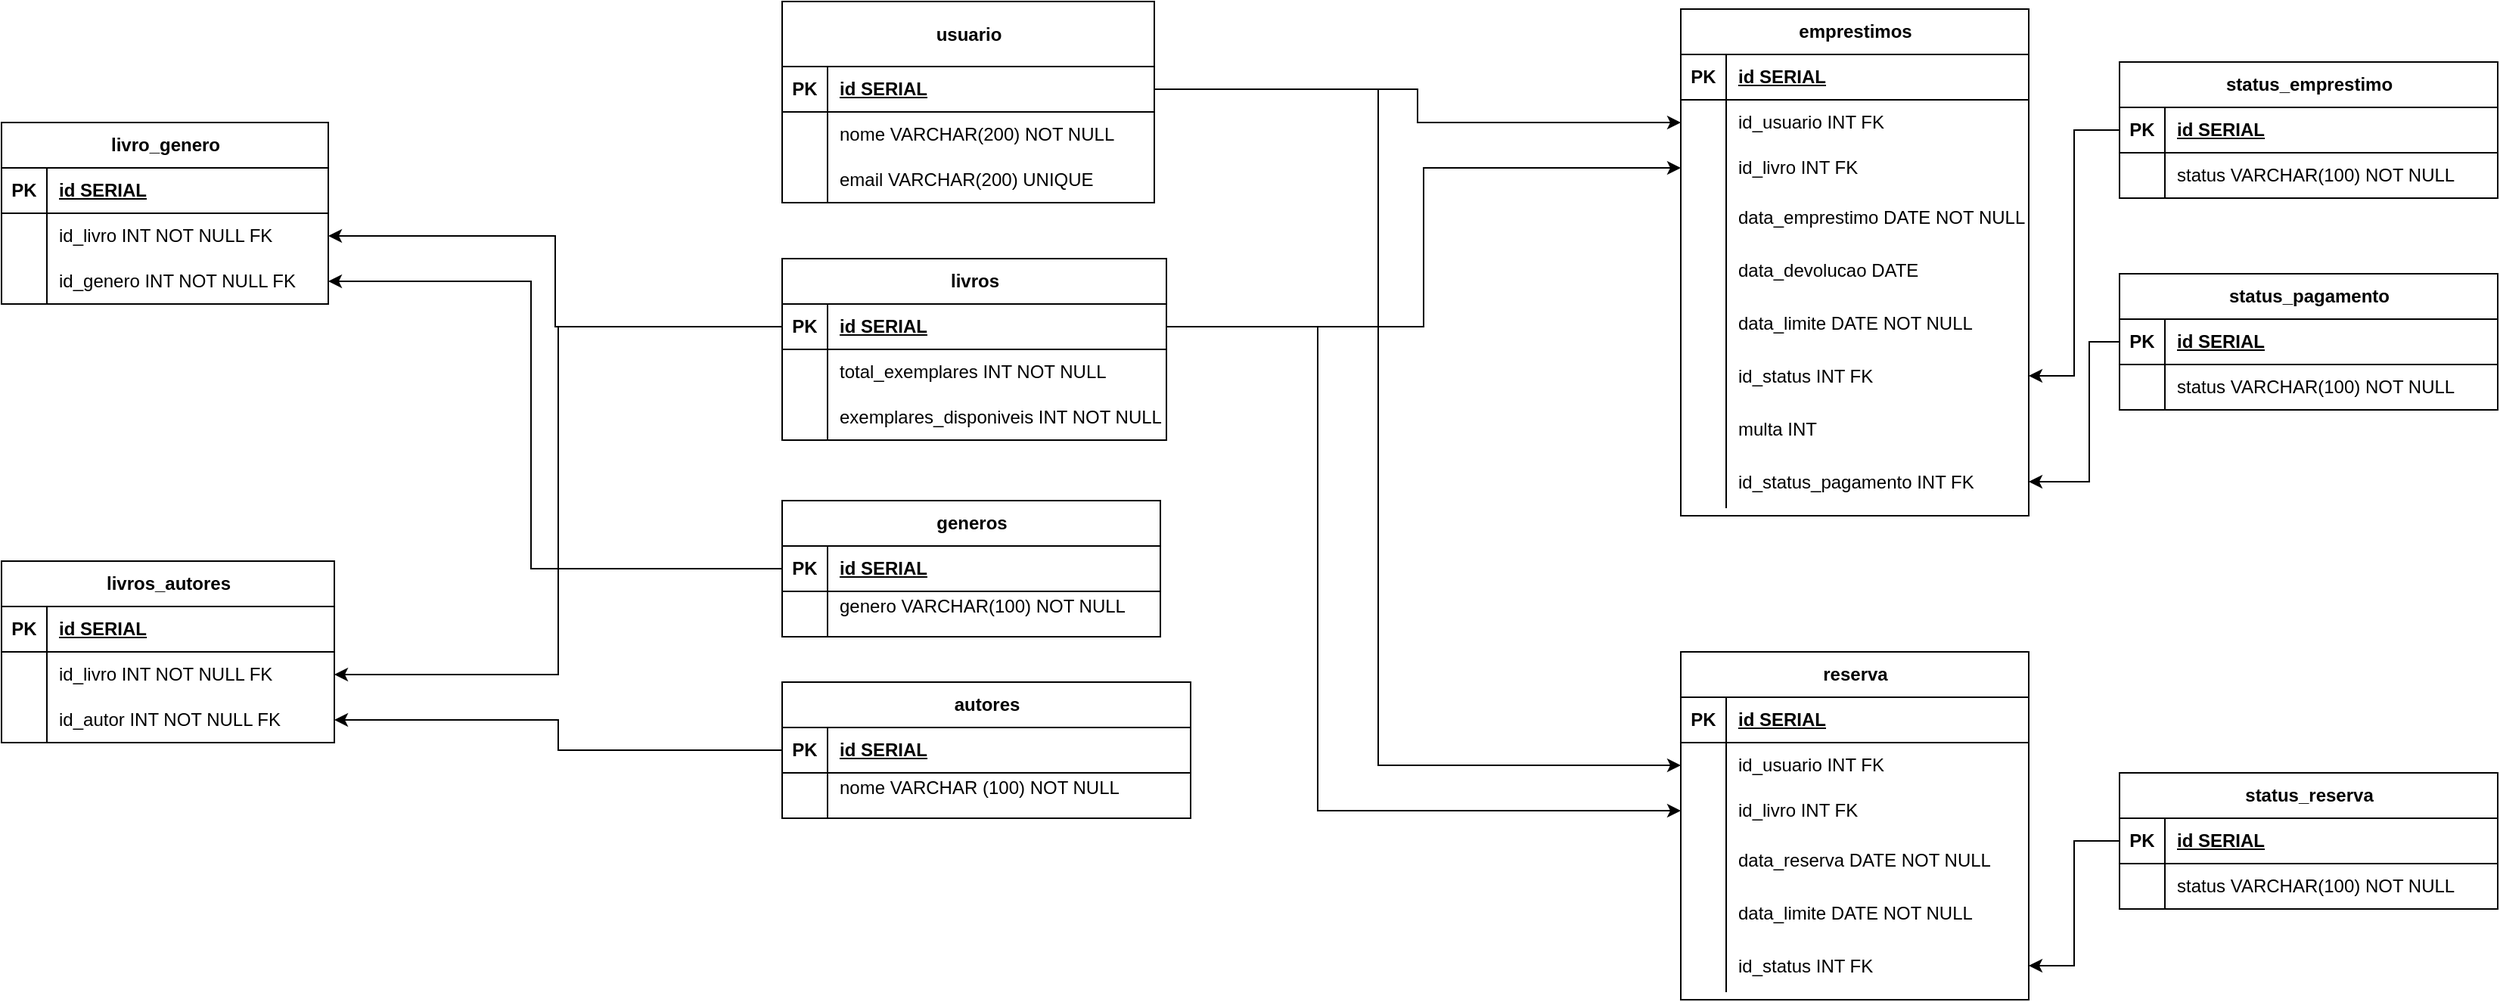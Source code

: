 <mxfile version="25.0.3">
  <diagram name="Página-1" id="DJFuSilD3zulZ-cwfSo9">
    <mxGraphModel dx="2967" dy="757" grid="1" gridSize="10" guides="1" tooltips="1" connect="1" arrows="1" fold="1" page="1" pageScale="1" pageWidth="827" pageHeight="1169" math="0" shadow="0">
      <root>
        <mxCell id="0" />
        <mxCell id="1" parent="0" />
        <mxCell id="6PqsrzRGE5VaHfLFhZ0I-1" value="livros" style="shape=table;startSize=30;container=1;collapsible=1;childLayout=tableLayout;fixedRows=1;rowLines=0;fontStyle=1;align=center;resizeLast=1;html=1;" vertex="1" parent="1">
          <mxGeometry x="256" y="200" width="254" height="120" as="geometry" />
        </mxCell>
        <mxCell id="6PqsrzRGE5VaHfLFhZ0I-2" value="" style="shape=tableRow;horizontal=0;startSize=0;swimlaneHead=0;swimlaneBody=0;fillColor=none;collapsible=0;dropTarget=0;points=[[0,0.5],[1,0.5]];portConstraint=eastwest;top=0;left=0;right=0;bottom=1;" vertex="1" parent="6PqsrzRGE5VaHfLFhZ0I-1">
          <mxGeometry y="30" width="254" height="30" as="geometry" />
        </mxCell>
        <mxCell id="6PqsrzRGE5VaHfLFhZ0I-3" value="PK" style="shape=partialRectangle;connectable=0;fillColor=none;top=0;left=0;bottom=0;right=0;fontStyle=1;overflow=hidden;whiteSpace=wrap;html=1;" vertex="1" parent="6PqsrzRGE5VaHfLFhZ0I-2">
          <mxGeometry width="30" height="30" as="geometry">
            <mxRectangle width="30" height="30" as="alternateBounds" />
          </mxGeometry>
        </mxCell>
        <mxCell id="6PqsrzRGE5VaHfLFhZ0I-4" value="id SERIAL" style="shape=partialRectangle;connectable=0;fillColor=none;top=0;left=0;bottom=0;right=0;align=left;spacingLeft=6;fontStyle=5;overflow=hidden;whiteSpace=wrap;html=1;" vertex="1" parent="6PqsrzRGE5VaHfLFhZ0I-2">
          <mxGeometry x="30" width="224" height="30" as="geometry">
            <mxRectangle width="224" height="30" as="alternateBounds" />
          </mxGeometry>
        </mxCell>
        <mxCell id="6PqsrzRGE5VaHfLFhZ0I-8" value="" style="shape=tableRow;horizontal=0;startSize=0;swimlaneHead=0;swimlaneBody=0;fillColor=none;collapsible=0;dropTarget=0;points=[[0,0.5],[1,0.5]];portConstraint=eastwest;top=0;left=0;right=0;bottom=0;" vertex="1" parent="6PqsrzRGE5VaHfLFhZ0I-1">
          <mxGeometry y="60" width="254" height="30" as="geometry" />
        </mxCell>
        <mxCell id="6PqsrzRGE5VaHfLFhZ0I-9" value="" style="shape=partialRectangle;connectable=0;fillColor=none;top=0;left=0;bottom=0;right=0;editable=1;overflow=hidden;whiteSpace=wrap;html=1;" vertex="1" parent="6PqsrzRGE5VaHfLFhZ0I-8">
          <mxGeometry width="30" height="30" as="geometry">
            <mxRectangle width="30" height="30" as="alternateBounds" />
          </mxGeometry>
        </mxCell>
        <mxCell id="6PqsrzRGE5VaHfLFhZ0I-10" value="total_exemplares INT NOT NULL" style="shape=partialRectangle;connectable=0;fillColor=none;top=0;left=0;bottom=0;right=0;align=left;spacingLeft=6;overflow=hidden;whiteSpace=wrap;html=1;" vertex="1" parent="6PqsrzRGE5VaHfLFhZ0I-8">
          <mxGeometry x="30" width="224" height="30" as="geometry">
            <mxRectangle width="224" height="30" as="alternateBounds" />
          </mxGeometry>
        </mxCell>
        <mxCell id="6PqsrzRGE5VaHfLFhZ0I-11" value="" style="shape=tableRow;horizontal=0;startSize=0;swimlaneHead=0;swimlaneBody=0;fillColor=none;collapsible=0;dropTarget=0;points=[[0,0.5],[1,0.5]];portConstraint=eastwest;top=0;left=0;right=0;bottom=0;" vertex="1" parent="6PqsrzRGE5VaHfLFhZ0I-1">
          <mxGeometry y="90" width="254" height="30" as="geometry" />
        </mxCell>
        <mxCell id="6PqsrzRGE5VaHfLFhZ0I-12" value="" style="shape=partialRectangle;connectable=0;fillColor=none;top=0;left=0;bottom=0;right=0;editable=1;overflow=hidden;whiteSpace=wrap;html=1;" vertex="1" parent="6PqsrzRGE5VaHfLFhZ0I-11">
          <mxGeometry width="30" height="30" as="geometry">
            <mxRectangle width="30" height="30" as="alternateBounds" />
          </mxGeometry>
        </mxCell>
        <mxCell id="6PqsrzRGE5VaHfLFhZ0I-13" value="exemplares_disponiveis INT NOT NULL" style="shape=partialRectangle;connectable=0;fillColor=none;top=0;left=0;bottom=0;right=0;align=left;spacingLeft=6;overflow=hidden;whiteSpace=wrap;html=1;" vertex="1" parent="6PqsrzRGE5VaHfLFhZ0I-11">
          <mxGeometry x="30" width="224" height="30" as="geometry">
            <mxRectangle width="224" height="30" as="alternateBounds" />
          </mxGeometry>
        </mxCell>
        <mxCell id="6PqsrzRGE5VaHfLFhZ0I-14" value="autores" style="shape=table;startSize=30;container=1;collapsible=1;childLayout=tableLayout;fixedRows=1;rowLines=0;fontStyle=1;align=center;resizeLast=1;html=1;" vertex="1" parent="1">
          <mxGeometry x="256" y="480" width="270" height="90" as="geometry" />
        </mxCell>
        <mxCell id="6PqsrzRGE5VaHfLFhZ0I-15" value="" style="shape=tableRow;horizontal=0;startSize=0;swimlaneHead=0;swimlaneBody=0;fillColor=none;collapsible=0;dropTarget=0;points=[[0,0.5],[1,0.5]];portConstraint=eastwest;top=0;left=0;right=0;bottom=1;" vertex="1" parent="6PqsrzRGE5VaHfLFhZ0I-14">
          <mxGeometry y="30" width="270" height="30" as="geometry" />
        </mxCell>
        <mxCell id="6PqsrzRGE5VaHfLFhZ0I-16" value="PK" style="shape=partialRectangle;connectable=0;fillColor=none;top=0;left=0;bottom=0;right=0;fontStyle=1;overflow=hidden;whiteSpace=wrap;html=1;" vertex="1" parent="6PqsrzRGE5VaHfLFhZ0I-15">
          <mxGeometry width="30" height="30" as="geometry">
            <mxRectangle width="30" height="30" as="alternateBounds" />
          </mxGeometry>
        </mxCell>
        <mxCell id="6PqsrzRGE5VaHfLFhZ0I-17" value="id SERIAL&lt;span style=&quot;white-space: pre;&quot;&gt;&#x9;&lt;/span&gt;" style="shape=partialRectangle;connectable=0;fillColor=none;top=0;left=0;bottom=0;right=0;align=left;spacingLeft=6;fontStyle=5;overflow=hidden;whiteSpace=wrap;html=1;" vertex="1" parent="6PqsrzRGE5VaHfLFhZ0I-15">
          <mxGeometry x="30" width="240" height="30" as="geometry">
            <mxRectangle width="240" height="30" as="alternateBounds" />
          </mxGeometry>
        </mxCell>
        <mxCell id="6PqsrzRGE5VaHfLFhZ0I-18" value="" style="shape=tableRow;horizontal=0;startSize=0;swimlaneHead=0;swimlaneBody=0;fillColor=none;collapsible=0;dropTarget=0;points=[[0,0.5],[1,0.5]];portConstraint=eastwest;top=0;left=0;right=0;bottom=0;" vertex="1" parent="6PqsrzRGE5VaHfLFhZ0I-14">
          <mxGeometry y="60" width="270" height="30" as="geometry" />
        </mxCell>
        <mxCell id="6PqsrzRGE5VaHfLFhZ0I-19" value="" style="shape=partialRectangle;connectable=0;fillColor=none;top=0;left=0;bottom=0;right=0;editable=1;overflow=hidden;whiteSpace=wrap;html=1;" vertex="1" parent="6PqsrzRGE5VaHfLFhZ0I-18">
          <mxGeometry width="30" height="30" as="geometry">
            <mxRectangle width="30" height="30" as="alternateBounds" />
          </mxGeometry>
        </mxCell>
        <mxCell id="6PqsrzRGE5VaHfLFhZ0I-20" value="nome VARCHAR (100) NOT NULL&lt;div&gt;&lt;br&gt;&lt;/div&gt;" style="shape=partialRectangle;connectable=0;fillColor=none;top=0;left=0;bottom=0;right=0;align=left;spacingLeft=6;overflow=hidden;whiteSpace=wrap;html=1;" vertex="1" parent="6PqsrzRGE5VaHfLFhZ0I-18">
          <mxGeometry x="30" width="240" height="30" as="geometry">
            <mxRectangle width="240" height="30" as="alternateBounds" />
          </mxGeometry>
        </mxCell>
        <mxCell id="6PqsrzRGE5VaHfLFhZ0I-27" value="livros_autores" style="shape=table;startSize=30;container=1;collapsible=1;childLayout=tableLayout;fixedRows=1;rowLines=0;fontStyle=1;align=center;resizeLast=1;html=1;" vertex="1" parent="1">
          <mxGeometry x="-260" y="400" width="220" height="120" as="geometry" />
        </mxCell>
        <mxCell id="6PqsrzRGE5VaHfLFhZ0I-28" value="" style="shape=tableRow;horizontal=0;startSize=0;swimlaneHead=0;swimlaneBody=0;fillColor=none;collapsible=0;dropTarget=0;points=[[0,0.5],[1,0.5]];portConstraint=eastwest;top=0;left=0;right=0;bottom=1;" vertex="1" parent="6PqsrzRGE5VaHfLFhZ0I-27">
          <mxGeometry y="30" width="220" height="30" as="geometry" />
        </mxCell>
        <mxCell id="6PqsrzRGE5VaHfLFhZ0I-29" value="PK" style="shape=partialRectangle;connectable=0;fillColor=none;top=0;left=0;bottom=0;right=0;fontStyle=1;overflow=hidden;whiteSpace=wrap;html=1;" vertex="1" parent="6PqsrzRGE5VaHfLFhZ0I-28">
          <mxGeometry width="30" height="30" as="geometry">
            <mxRectangle width="30" height="30" as="alternateBounds" />
          </mxGeometry>
        </mxCell>
        <mxCell id="6PqsrzRGE5VaHfLFhZ0I-30" value="id SERIAL" style="shape=partialRectangle;connectable=0;fillColor=none;top=0;left=0;bottom=0;right=0;align=left;spacingLeft=6;fontStyle=5;overflow=hidden;whiteSpace=wrap;html=1;" vertex="1" parent="6PqsrzRGE5VaHfLFhZ0I-28">
          <mxGeometry x="30" width="190" height="30" as="geometry">
            <mxRectangle width="190" height="30" as="alternateBounds" />
          </mxGeometry>
        </mxCell>
        <mxCell id="6PqsrzRGE5VaHfLFhZ0I-31" value="" style="shape=tableRow;horizontal=0;startSize=0;swimlaneHead=0;swimlaneBody=0;fillColor=none;collapsible=0;dropTarget=0;points=[[0,0.5],[1,0.5]];portConstraint=eastwest;top=0;left=0;right=0;bottom=0;" vertex="1" parent="6PqsrzRGE5VaHfLFhZ0I-27">
          <mxGeometry y="60" width="220" height="30" as="geometry" />
        </mxCell>
        <mxCell id="6PqsrzRGE5VaHfLFhZ0I-32" value="" style="shape=partialRectangle;connectable=0;fillColor=none;top=0;left=0;bottom=0;right=0;editable=1;overflow=hidden;whiteSpace=wrap;html=1;" vertex="1" parent="6PqsrzRGE5VaHfLFhZ0I-31">
          <mxGeometry width="30" height="30" as="geometry">
            <mxRectangle width="30" height="30" as="alternateBounds" />
          </mxGeometry>
        </mxCell>
        <mxCell id="6PqsrzRGE5VaHfLFhZ0I-33" value="id_livro INT NOT NULL FK" style="shape=partialRectangle;connectable=0;fillColor=none;top=0;left=0;bottom=0;right=0;align=left;spacingLeft=6;overflow=hidden;whiteSpace=wrap;html=1;" vertex="1" parent="6PqsrzRGE5VaHfLFhZ0I-31">
          <mxGeometry x="30" width="190" height="30" as="geometry">
            <mxRectangle width="190" height="30" as="alternateBounds" />
          </mxGeometry>
        </mxCell>
        <mxCell id="6PqsrzRGE5VaHfLFhZ0I-34" value="" style="shape=tableRow;horizontal=0;startSize=0;swimlaneHead=0;swimlaneBody=0;fillColor=none;collapsible=0;dropTarget=0;points=[[0,0.5],[1,0.5]];portConstraint=eastwest;top=0;left=0;right=0;bottom=0;" vertex="1" parent="6PqsrzRGE5VaHfLFhZ0I-27">
          <mxGeometry y="90" width="220" height="30" as="geometry" />
        </mxCell>
        <mxCell id="6PqsrzRGE5VaHfLFhZ0I-35" value="" style="shape=partialRectangle;connectable=0;fillColor=none;top=0;left=0;bottom=0;right=0;editable=1;overflow=hidden;whiteSpace=wrap;html=1;" vertex="1" parent="6PqsrzRGE5VaHfLFhZ0I-34">
          <mxGeometry width="30" height="30" as="geometry">
            <mxRectangle width="30" height="30" as="alternateBounds" />
          </mxGeometry>
        </mxCell>
        <mxCell id="6PqsrzRGE5VaHfLFhZ0I-36" value="id_autor INT NOT NULL FK" style="shape=partialRectangle;connectable=0;fillColor=none;top=0;left=0;bottom=0;right=0;align=left;spacingLeft=6;overflow=hidden;whiteSpace=wrap;html=1;" vertex="1" parent="6PqsrzRGE5VaHfLFhZ0I-34">
          <mxGeometry x="30" width="190" height="30" as="geometry">
            <mxRectangle width="190" height="30" as="alternateBounds" />
          </mxGeometry>
        </mxCell>
        <mxCell id="6PqsrzRGE5VaHfLFhZ0I-42" value="generos" style="shape=table;startSize=30;container=1;collapsible=1;childLayout=tableLayout;fixedRows=1;rowLines=0;fontStyle=1;align=center;resizeLast=1;html=1;" vertex="1" parent="1">
          <mxGeometry x="256" y="360" width="250" height="90" as="geometry" />
        </mxCell>
        <mxCell id="6PqsrzRGE5VaHfLFhZ0I-43" value="" style="shape=tableRow;horizontal=0;startSize=0;swimlaneHead=0;swimlaneBody=0;fillColor=none;collapsible=0;dropTarget=0;points=[[0,0.5],[1,0.5]];portConstraint=eastwest;top=0;left=0;right=0;bottom=1;" vertex="1" parent="6PqsrzRGE5VaHfLFhZ0I-42">
          <mxGeometry y="30" width="250" height="30" as="geometry" />
        </mxCell>
        <mxCell id="6PqsrzRGE5VaHfLFhZ0I-44" value="PK" style="shape=partialRectangle;connectable=0;fillColor=none;top=0;left=0;bottom=0;right=0;fontStyle=1;overflow=hidden;whiteSpace=wrap;html=1;" vertex="1" parent="6PqsrzRGE5VaHfLFhZ0I-43">
          <mxGeometry width="30" height="30" as="geometry">
            <mxRectangle width="30" height="30" as="alternateBounds" />
          </mxGeometry>
        </mxCell>
        <mxCell id="6PqsrzRGE5VaHfLFhZ0I-45" value="id SERIAL" style="shape=partialRectangle;connectable=0;fillColor=none;top=0;left=0;bottom=0;right=0;align=left;spacingLeft=6;fontStyle=5;overflow=hidden;whiteSpace=wrap;html=1;" vertex="1" parent="6PqsrzRGE5VaHfLFhZ0I-43">
          <mxGeometry x="30" width="220" height="30" as="geometry">
            <mxRectangle width="220" height="30" as="alternateBounds" />
          </mxGeometry>
        </mxCell>
        <mxCell id="6PqsrzRGE5VaHfLFhZ0I-46" value="" style="shape=tableRow;horizontal=0;startSize=0;swimlaneHead=0;swimlaneBody=0;fillColor=none;collapsible=0;dropTarget=0;points=[[0,0.5],[1,0.5]];portConstraint=eastwest;top=0;left=0;right=0;bottom=0;" vertex="1" parent="6PqsrzRGE5VaHfLFhZ0I-42">
          <mxGeometry y="60" width="250" height="30" as="geometry" />
        </mxCell>
        <mxCell id="6PqsrzRGE5VaHfLFhZ0I-47" value="" style="shape=partialRectangle;connectable=0;fillColor=none;top=0;left=0;bottom=0;right=0;editable=1;overflow=hidden;whiteSpace=wrap;html=1;" vertex="1" parent="6PqsrzRGE5VaHfLFhZ0I-46">
          <mxGeometry width="30" height="30" as="geometry">
            <mxRectangle width="30" height="30" as="alternateBounds" />
          </mxGeometry>
        </mxCell>
        <mxCell id="6PqsrzRGE5VaHfLFhZ0I-48" value="genero VARCHAR(100) NOT NULL&lt;div&gt;&lt;br&gt;&lt;/div&gt;" style="shape=partialRectangle;connectable=0;fillColor=none;top=0;left=0;bottom=0;right=0;align=left;spacingLeft=6;overflow=hidden;whiteSpace=wrap;html=1;" vertex="1" parent="6PqsrzRGE5VaHfLFhZ0I-46">
          <mxGeometry x="30" width="220" height="30" as="geometry">
            <mxRectangle width="220" height="30" as="alternateBounds" />
          </mxGeometry>
        </mxCell>
        <mxCell id="6PqsrzRGE5VaHfLFhZ0I-55" value="livro_genero" style="shape=table;startSize=30;container=1;collapsible=1;childLayout=tableLayout;fixedRows=1;rowLines=0;fontStyle=1;align=center;resizeLast=1;html=1;" vertex="1" parent="1">
          <mxGeometry x="-260" y="110" width="216" height="120" as="geometry" />
        </mxCell>
        <mxCell id="6PqsrzRGE5VaHfLFhZ0I-56" value="" style="shape=tableRow;horizontal=0;startSize=0;swimlaneHead=0;swimlaneBody=0;fillColor=none;collapsible=0;dropTarget=0;points=[[0,0.5],[1,0.5]];portConstraint=eastwest;top=0;left=0;right=0;bottom=1;" vertex="1" parent="6PqsrzRGE5VaHfLFhZ0I-55">
          <mxGeometry y="30" width="216" height="30" as="geometry" />
        </mxCell>
        <mxCell id="6PqsrzRGE5VaHfLFhZ0I-57" value="PK" style="shape=partialRectangle;connectable=0;fillColor=none;top=0;left=0;bottom=0;right=0;fontStyle=1;overflow=hidden;whiteSpace=wrap;html=1;" vertex="1" parent="6PqsrzRGE5VaHfLFhZ0I-56">
          <mxGeometry width="30" height="30" as="geometry">
            <mxRectangle width="30" height="30" as="alternateBounds" />
          </mxGeometry>
        </mxCell>
        <mxCell id="6PqsrzRGE5VaHfLFhZ0I-58" value="id SERIAL" style="shape=partialRectangle;connectable=0;fillColor=none;top=0;left=0;bottom=0;right=0;align=left;spacingLeft=6;fontStyle=5;overflow=hidden;whiteSpace=wrap;html=1;" vertex="1" parent="6PqsrzRGE5VaHfLFhZ0I-56">
          <mxGeometry x="30" width="186" height="30" as="geometry">
            <mxRectangle width="186" height="30" as="alternateBounds" />
          </mxGeometry>
        </mxCell>
        <mxCell id="6PqsrzRGE5VaHfLFhZ0I-59" value="" style="shape=tableRow;horizontal=0;startSize=0;swimlaneHead=0;swimlaneBody=0;fillColor=none;collapsible=0;dropTarget=0;points=[[0,0.5],[1,0.5]];portConstraint=eastwest;top=0;left=0;right=0;bottom=0;" vertex="1" parent="6PqsrzRGE5VaHfLFhZ0I-55">
          <mxGeometry y="60" width="216" height="30" as="geometry" />
        </mxCell>
        <mxCell id="6PqsrzRGE5VaHfLFhZ0I-60" value="" style="shape=partialRectangle;connectable=0;fillColor=none;top=0;left=0;bottom=0;right=0;editable=1;overflow=hidden;whiteSpace=wrap;html=1;" vertex="1" parent="6PqsrzRGE5VaHfLFhZ0I-59">
          <mxGeometry width="30" height="30" as="geometry">
            <mxRectangle width="30" height="30" as="alternateBounds" />
          </mxGeometry>
        </mxCell>
        <mxCell id="6PqsrzRGE5VaHfLFhZ0I-61" value="id_livro INT NOT NULL FK" style="shape=partialRectangle;connectable=0;fillColor=none;top=0;left=0;bottom=0;right=0;align=left;spacingLeft=6;overflow=hidden;whiteSpace=wrap;html=1;" vertex="1" parent="6PqsrzRGE5VaHfLFhZ0I-59">
          <mxGeometry x="30" width="186" height="30" as="geometry">
            <mxRectangle width="186" height="30" as="alternateBounds" />
          </mxGeometry>
        </mxCell>
        <mxCell id="6PqsrzRGE5VaHfLFhZ0I-62" value="" style="shape=tableRow;horizontal=0;startSize=0;swimlaneHead=0;swimlaneBody=0;fillColor=none;collapsible=0;dropTarget=0;points=[[0,0.5],[1,0.5]];portConstraint=eastwest;top=0;left=0;right=0;bottom=0;" vertex="1" parent="6PqsrzRGE5VaHfLFhZ0I-55">
          <mxGeometry y="90" width="216" height="30" as="geometry" />
        </mxCell>
        <mxCell id="6PqsrzRGE5VaHfLFhZ0I-63" value="" style="shape=partialRectangle;connectable=0;fillColor=none;top=0;left=0;bottom=0;right=0;editable=1;overflow=hidden;whiteSpace=wrap;html=1;" vertex="1" parent="6PqsrzRGE5VaHfLFhZ0I-62">
          <mxGeometry width="30" height="30" as="geometry">
            <mxRectangle width="30" height="30" as="alternateBounds" />
          </mxGeometry>
        </mxCell>
        <mxCell id="6PqsrzRGE5VaHfLFhZ0I-64" value="id_genero INT NOT NULL FK" style="shape=partialRectangle;connectable=0;fillColor=none;top=0;left=0;bottom=0;right=0;align=left;spacingLeft=6;overflow=hidden;whiteSpace=wrap;html=1;" vertex="1" parent="6PqsrzRGE5VaHfLFhZ0I-62">
          <mxGeometry x="30" width="186" height="30" as="geometry">
            <mxRectangle width="186" height="30" as="alternateBounds" />
          </mxGeometry>
        </mxCell>
        <mxCell id="6PqsrzRGE5VaHfLFhZ0I-74" value="usuario" style="shape=table;startSize=43;container=1;collapsible=1;childLayout=tableLayout;fixedRows=1;rowLines=0;fontStyle=1;align=center;resizeLast=1;html=1;" vertex="1" parent="1">
          <mxGeometry x="256" y="30" width="246" height="133" as="geometry" />
        </mxCell>
        <mxCell id="6PqsrzRGE5VaHfLFhZ0I-75" value="" style="shape=tableRow;horizontal=0;startSize=0;swimlaneHead=0;swimlaneBody=0;fillColor=none;collapsible=0;dropTarget=0;points=[[0,0.5],[1,0.5]];portConstraint=eastwest;top=0;left=0;right=0;bottom=1;" vertex="1" parent="6PqsrzRGE5VaHfLFhZ0I-74">
          <mxGeometry y="43" width="246" height="30" as="geometry" />
        </mxCell>
        <mxCell id="6PqsrzRGE5VaHfLFhZ0I-76" value="PK" style="shape=partialRectangle;connectable=0;fillColor=none;top=0;left=0;bottom=0;right=0;fontStyle=1;overflow=hidden;whiteSpace=wrap;html=1;" vertex="1" parent="6PqsrzRGE5VaHfLFhZ0I-75">
          <mxGeometry width="30" height="30" as="geometry">
            <mxRectangle width="30" height="30" as="alternateBounds" />
          </mxGeometry>
        </mxCell>
        <mxCell id="6PqsrzRGE5VaHfLFhZ0I-77" value="id SERIAL" style="shape=partialRectangle;connectable=0;fillColor=none;top=0;left=0;bottom=0;right=0;align=left;spacingLeft=6;fontStyle=5;overflow=hidden;whiteSpace=wrap;html=1;" vertex="1" parent="6PqsrzRGE5VaHfLFhZ0I-75">
          <mxGeometry x="30" width="216" height="30" as="geometry">
            <mxRectangle width="216" height="30" as="alternateBounds" />
          </mxGeometry>
        </mxCell>
        <mxCell id="6PqsrzRGE5VaHfLFhZ0I-78" value="" style="shape=tableRow;horizontal=0;startSize=0;swimlaneHead=0;swimlaneBody=0;fillColor=none;collapsible=0;dropTarget=0;points=[[0,0.5],[1,0.5]];portConstraint=eastwest;top=0;left=0;right=0;bottom=0;" vertex="1" parent="6PqsrzRGE5VaHfLFhZ0I-74">
          <mxGeometry y="73" width="246" height="30" as="geometry" />
        </mxCell>
        <mxCell id="6PqsrzRGE5VaHfLFhZ0I-79" value="" style="shape=partialRectangle;connectable=0;fillColor=none;top=0;left=0;bottom=0;right=0;editable=1;overflow=hidden;whiteSpace=wrap;html=1;" vertex="1" parent="6PqsrzRGE5VaHfLFhZ0I-78">
          <mxGeometry width="30" height="30" as="geometry">
            <mxRectangle width="30" height="30" as="alternateBounds" />
          </mxGeometry>
        </mxCell>
        <mxCell id="6PqsrzRGE5VaHfLFhZ0I-80" value="nome VARCHAR(200) NOT NULL" style="shape=partialRectangle;connectable=0;fillColor=none;top=0;left=0;bottom=0;right=0;align=left;spacingLeft=6;overflow=hidden;whiteSpace=wrap;html=1;" vertex="1" parent="6PqsrzRGE5VaHfLFhZ0I-78">
          <mxGeometry x="30" width="216" height="30" as="geometry">
            <mxRectangle width="216" height="30" as="alternateBounds" />
          </mxGeometry>
        </mxCell>
        <mxCell id="6PqsrzRGE5VaHfLFhZ0I-81" value="" style="shape=tableRow;horizontal=0;startSize=0;swimlaneHead=0;swimlaneBody=0;fillColor=none;collapsible=0;dropTarget=0;points=[[0,0.5],[1,0.5]];portConstraint=eastwest;top=0;left=0;right=0;bottom=0;" vertex="1" parent="6PqsrzRGE5VaHfLFhZ0I-74">
          <mxGeometry y="103" width="246" height="30" as="geometry" />
        </mxCell>
        <mxCell id="6PqsrzRGE5VaHfLFhZ0I-82" value="" style="shape=partialRectangle;connectable=0;fillColor=none;top=0;left=0;bottom=0;right=0;editable=1;overflow=hidden;whiteSpace=wrap;html=1;" vertex="1" parent="6PqsrzRGE5VaHfLFhZ0I-81">
          <mxGeometry width="30" height="30" as="geometry">
            <mxRectangle width="30" height="30" as="alternateBounds" />
          </mxGeometry>
        </mxCell>
        <mxCell id="6PqsrzRGE5VaHfLFhZ0I-83" value="email VARCHAR(200) UNIQUE" style="shape=partialRectangle;connectable=0;fillColor=none;top=0;left=0;bottom=0;right=0;align=left;spacingLeft=6;overflow=hidden;whiteSpace=wrap;html=1;" vertex="1" parent="6PqsrzRGE5VaHfLFhZ0I-81">
          <mxGeometry x="30" width="216" height="30" as="geometry">
            <mxRectangle width="216" height="30" as="alternateBounds" />
          </mxGeometry>
        </mxCell>
        <mxCell id="6PqsrzRGE5VaHfLFhZ0I-87" value="emprestimos" style="shape=table;startSize=30;container=1;collapsible=1;childLayout=tableLayout;fixedRows=1;rowLines=0;fontStyle=1;align=center;resizeLast=1;html=1;" vertex="1" parent="1">
          <mxGeometry x="850" y="35" width="230" height="335" as="geometry" />
        </mxCell>
        <mxCell id="6PqsrzRGE5VaHfLFhZ0I-88" value="" style="shape=tableRow;horizontal=0;startSize=0;swimlaneHead=0;swimlaneBody=0;fillColor=none;collapsible=0;dropTarget=0;points=[[0,0.5],[1,0.5]];portConstraint=eastwest;top=0;left=0;right=0;bottom=1;" vertex="1" parent="6PqsrzRGE5VaHfLFhZ0I-87">
          <mxGeometry y="30" width="230" height="30" as="geometry" />
        </mxCell>
        <mxCell id="6PqsrzRGE5VaHfLFhZ0I-89" value="PK" style="shape=partialRectangle;connectable=0;fillColor=none;top=0;left=0;bottom=0;right=0;fontStyle=1;overflow=hidden;whiteSpace=wrap;html=1;" vertex="1" parent="6PqsrzRGE5VaHfLFhZ0I-88">
          <mxGeometry width="30" height="30" as="geometry">
            <mxRectangle width="30" height="30" as="alternateBounds" />
          </mxGeometry>
        </mxCell>
        <mxCell id="6PqsrzRGE5VaHfLFhZ0I-90" value="id SERIAL" style="shape=partialRectangle;connectable=0;fillColor=none;top=0;left=0;bottom=0;right=0;align=left;spacingLeft=6;fontStyle=5;overflow=hidden;whiteSpace=wrap;html=1;" vertex="1" parent="6PqsrzRGE5VaHfLFhZ0I-88">
          <mxGeometry x="30" width="200" height="30" as="geometry">
            <mxRectangle width="200" height="30" as="alternateBounds" />
          </mxGeometry>
        </mxCell>
        <mxCell id="6PqsrzRGE5VaHfLFhZ0I-91" value="" style="shape=tableRow;horizontal=0;startSize=0;swimlaneHead=0;swimlaneBody=0;fillColor=none;collapsible=0;dropTarget=0;points=[[0,0.5],[1,0.5]];portConstraint=eastwest;top=0;left=0;right=0;bottom=0;" vertex="1" parent="6PqsrzRGE5VaHfLFhZ0I-87">
          <mxGeometry y="60" width="230" height="30" as="geometry" />
        </mxCell>
        <mxCell id="6PqsrzRGE5VaHfLFhZ0I-92" value="" style="shape=partialRectangle;connectable=0;fillColor=none;top=0;left=0;bottom=0;right=0;editable=1;overflow=hidden;whiteSpace=wrap;html=1;" vertex="1" parent="6PqsrzRGE5VaHfLFhZ0I-91">
          <mxGeometry width="30" height="30" as="geometry">
            <mxRectangle width="30" height="30" as="alternateBounds" />
          </mxGeometry>
        </mxCell>
        <mxCell id="6PqsrzRGE5VaHfLFhZ0I-93" value="id_usuario INT FK" style="shape=partialRectangle;connectable=0;fillColor=none;top=0;left=0;bottom=0;right=0;align=left;spacingLeft=6;overflow=hidden;whiteSpace=wrap;html=1;" vertex="1" parent="6PqsrzRGE5VaHfLFhZ0I-91">
          <mxGeometry x="30" width="200" height="30" as="geometry">
            <mxRectangle width="200" height="30" as="alternateBounds" />
          </mxGeometry>
        </mxCell>
        <mxCell id="6PqsrzRGE5VaHfLFhZ0I-94" value="" style="shape=tableRow;horizontal=0;startSize=0;swimlaneHead=0;swimlaneBody=0;fillColor=none;collapsible=0;dropTarget=0;points=[[0,0.5],[1,0.5]];portConstraint=eastwest;top=0;left=0;right=0;bottom=0;" vertex="1" parent="6PqsrzRGE5VaHfLFhZ0I-87">
          <mxGeometry y="90" width="230" height="30" as="geometry" />
        </mxCell>
        <mxCell id="6PqsrzRGE5VaHfLFhZ0I-95" value="" style="shape=partialRectangle;connectable=0;fillColor=none;top=0;left=0;bottom=0;right=0;editable=1;overflow=hidden;whiteSpace=wrap;html=1;" vertex="1" parent="6PqsrzRGE5VaHfLFhZ0I-94">
          <mxGeometry width="30" height="30" as="geometry">
            <mxRectangle width="30" height="30" as="alternateBounds" />
          </mxGeometry>
        </mxCell>
        <mxCell id="6PqsrzRGE5VaHfLFhZ0I-96" value="id_livro INT FK" style="shape=partialRectangle;connectable=0;fillColor=none;top=0;left=0;bottom=0;right=0;align=left;spacingLeft=6;overflow=hidden;whiteSpace=wrap;html=1;" vertex="1" parent="6PqsrzRGE5VaHfLFhZ0I-94">
          <mxGeometry x="30" width="200" height="30" as="geometry">
            <mxRectangle width="200" height="30" as="alternateBounds" />
          </mxGeometry>
        </mxCell>
        <mxCell id="6PqsrzRGE5VaHfLFhZ0I-97" value="" style="shape=tableRow;horizontal=0;startSize=0;swimlaneHead=0;swimlaneBody=0;fillColor=none;collapsible=0;dropTarget=0;points=[[0,0.5],[1,0.5]];portConstraint=eastwest;top=0;left=0;right=0;bottom=0;" vertex="1" parent="6PqsrzRGE5VaHfLFhZ0I-87">
          <mxGeometry y="120" width="230" height="35" as="geometry" />
        </mxCell>
        <mxCell id="6PqsrzRGE5VaHfLFhZ0I-98" value="" style="shape=partialRectangle;connectable=0;fillColor=none;top=0;left=0;bottom=0;right=0;editable=1;overflow=hidden;whiteSpace=wrap;html=1;" vertex="1" parent="6PqsrzRGE5VaHfLFhZ0I-97">
          <mxGeometry width="30" height="35" as="geometry">
            <mxRectangle width="30" height="35" as="alternateBounds" />
          </mxGeometry>
        </mxCell>
        <mxCell id="6PqsrzRGE5VaHfLFhZ0I-99" value="data_emprestimo DATE NOT NULL" style="shape=partialRectangle;connectable=0;fillColor=none;top=0;left=0;bottom=0;right=0;align=left;spacingLeft=6;overflow=hidden;whiteSpace=wrap;html=1;" vertex="1" parent="6PqsrzRGE5VaHfLFhZ0I-97">
          <mxGeometry x="30" width="200" height="35" as="geometry">
            <mxRectangle width="200" height="35" as="alternateBounds" />
          </mxGeometry>
        </mxCell>
        <mxCell id="6PqsrzRGE5VaHfLFhZ0I-112" value="" style="shape=tableRow;horizontal=0;startSize=0;swimlaneHead=0;swimlaneBody=0;fillColor=none;collapsible=0;dropTarget=0;points=[[0,0.5],[1,0.5]];portConstraint=eastwest;top=0;left=0;right=0;bottom=0;" vertex="1" parent="6PqsrzRGE5VaHfLFhZ0I-87">
          <mxGeometry y="155" width="230" height="35" as="geometry" />
        </mxCell>
        <mxCell id="6PqsrzRGE5VaHfLFhZ0I-113" value="" style="shape=partialRectangle;connectable=0;fillColor=none;top=0;left=0;bottom=0;right=0;editable=1;overflow=hidden;whiteSpace=wrap;html=1;" vertex="1" parent="6PqsrzRGE5VaHfLFhZ0I-112">
          <mxGeometry width="30" height="35" as="geometry">
            <mxRectangle width="30" height="35" as="alternateBounds" />
          </mxGeometry>
        </mxCell>
        <mxCell id="6PqsrzRGE5VaHfLFhZ0I-114" value="data_devolucao DATE" style="shape=partialRectangle;connectable=0;fillColor=none;top=0;left=0;bottom=0;right=0;align=left;spacingLeft=6;overflow=hidden;whiteSpace=wrap;html=1;" vertex="1" parent="6PqsrzRGE5VaHfLFhZ0I-112">
          <mxGeometry x="30" width="200" height="35" as="geometry">
            <mxRectangle width="200" height="35" as="alternateBounds" />
          </mxGeometry>
        </mxCell>
        <mxCell id="6PqsrzRGE5VaHfLFhZ0I-115" value="" style="shape=tableRow;horizontal=0;startSize=0;swimlaneHead=0;swimlaneBody=0;fillColor=none;collapsible=0;dropTarget=0;points=[[0,0.5],[1,0.5]];portConstraint=eastwest;top=0;left=0;right=0;bottom=0;" vertex="1" parent="6PqsrzRGE5VaHfLFhZ0I-87">
          <mxGeometry y="190" width="230" height="35" as="geometry" />
        </mxCell>
        <mxCell id="6PqsrzRGE5VaHfLFhZ0I-116" value="" style="shape=partialRectangle;connectable=0;fillColor=none;top=0;left=0;bottom=0;right=0;editable=1;overflow=hidden;whiteSpace=wrap;html=1;" vertex="1" parent="6PqsrzRGE5VaHfLFhZ0I-115">
          <mxGeometry width="30" height="35" as="geometry">
            <mxRectangle width="30" height="35" as="alternateBounds" />
          </mxGeometry>
        </mxCell>
        <mxCell id="6PqsrzRGE5VaHfLFhZ0I-117" value="data_limite DATE NOT NULL" style="shape=partialRectangle;connectable=0;fillColor=none;top=0;left=0;bottom=0;right=0;align=left;spacingLeft=6;overflow=hidden;whiteSpace=wrap;html=1;" vertex="1" parent="6PqsrzRGE5VaHfLFhZ0I-115">
          <mxGeometry x="30" width="200" height="35" as="geometry">
            <mxRectangle width="200" height="35" as="alternateBounds" />
          </mxGeometry>
        </mxCell>
        <mxCell id="6PqsrzRGE5VaHfLFhZ0I-118" value="" style="shape=tableRow;horizontal=0;startSize=0;swimlaneHead=0;swimlaneBody=0;fillColor=none;collapsible=0;dropTarget=0;points=[[0,0.5],[1,0.5]];portConstraint=eastwest;top=0;left=0;right=0;bottom=0;" vertex="1" parent="6PqsrzRGE5VaHfLFhZ0I-87">
          <mxGeometry y="225" width="230" height="35" as="geometry" />
        </mxCell>
        <mxCell id="6PqsrzRGE5VaHfLFhZ0I-119" value="" style="shape=partialRectangle;connectable=0;fillColor=none;top=0;left=0;bottom=0;right=0;editable=1;overflow=hidden;whiteSpace=wrap;html=1;" vertex="1" parent="6PqsrzRGE5VaHfLFhZ0I-118">
          <mxGeometry width="30" height="35" as="geometry">
            <mxRectangle width="30" height="35" as="alternateBounds" />
          </mxGeometry>
        </mxCell>
        <mxCell id="6PqsrzRGE5VaHfLFhZ0I-120" value="id_status INT FK" style="shape=partialRectangle;connectable=0;fillColor=none;top=0;left=0;bottom=0;right=0;align=left;spacingLeft=6;overflow=hidden;whiteSpace=wrap;html=1;" vertex="1" parent="6PqsrzRGE5VaHfLFhZ0I-118">
          <mxGeometry x="30" width="200" height="35" as="geometry">
            <mxRectangle width="200" height="35" as="alternateBounds" />
          </mxGeometry>
        </mxCell>
        <mxCell id="6PqsrzRGE5VaHfLFhZ0I-121" value="" style="shape=tableRow;horizontal=0;startSize=0;swimlaneHead=0;swimlaneBody=0;fillColor=none;collapsible=0;dropTarget=0;points=[[0,0.5],[1,0.5]];portConstraint=eastwest;top=0;left=0;right=0;bottom=0;" vertex="1" parent="6PqsrzRGE5VaHfLFhZ0I-87">
          <mxGeometry y="260" width="230" height="35" as="geometry" />
        </mxCell>
        <mxCell id="6PqsrzRGE5VaHfLFhZ0I-122" value="" style="shape=partialRectangle;connectable=0;fillColor=none;top=0;left=0;bottom=0;right=0;editable=1;overflow=hidden;whiteSpace=wrap;html=1;" vertex="1" parent="6PqsrzRGE5VaHfLFhZ0I-121">
          <mxGeometry width="30" height="35" as="geometry">
            <mxRectangle width="30" height="35" as="alternateBounds" />
          </mxGeometry>
        </mxCell>
        <mxCell id="6PqsrzRGE5VaHfLFhZ0I-123" value="multa INT" style="shape=partialRectangle;connectable=0;fillColor=none;top=0;left=0;bottom=0;right=0;align=left;spacingLeft=6;overflow=hidden;whiteSpace=wrap;html=1;" vertex="1" parent="6PqsrzRGE5VaHfLFhZ0I-121">
          <mxGeometry x="30" width="200" height="35" as="geometry">
            <mxRectangle width="200" height="35" as="alternateBounds" />
          </mxGeometry>
        </mxCell>
        <mxCell id="6PqsrzRGE5VaHfLFhZ0I-124" value="" style="shape=tableRow;horizontal=0;startSize=0;swimlaneHead=0;swimlaneBody=0;fillColor=none;collapsible=0;dropTarget=0;points=[[0,0.5],[1,0.5]];portConstraint=eastwest;top=0;left=0;right=0;bottom=0;" vertex="1" parent="6PqsrzRGE5VaHfLFhZ0I-87">
          <mxGeometry y="295" width="230" height="35" as="geometry" />
        </mxCell>
        <mxCell id="6PqsrzRGE5VaHfLFhZ0I-125" value="" style="shape=partialRectangle;connectable=0;fillColor=none;top=0;left=0;bottom=0;right=0;editable=1;overflow=hidden;whiteSpace=wrap;html=1;" vertex="1" parent="6PqsrzRGE5VaHfLFhZ0I-124">
          <mxGeometry width="30" height="35" as="geometry">
            <mxRectangle width="30" height="35" as="alternateBounds" />
          </mxGeometry>
        </mxCell>
        <mxCell id="6PqsrzRGE5VaHfLFhZ0I-126" value="id_status_pagamento INT FK" style="shape=partialRectangle;connectable=0;fillColor=none;top=0;left=0;bottom=0;right=0;align=left;spacingLeft=6;overflow=hidden;whiteSpace=wrap;html=1;" vertex="1" parent="6PqsrzRGE5VaHfLFhZ0I-124">
          <mxGeometry x="30" width="200" height="35" as="geometry">
            <mxRectangle width="200" height="35" as="alternateBounds" />
          </mxGeometry>
        </mxCell>
        <mxCell id="6PqsrzRGE5VaHfLFhZ0I-127" value="status_emprestimo" style="shape=table;startSize=30;container=1;collapsible=1;childLayout=tableLayout;fixedRows=1;rowLines=0;fontStyle=1;align=center;resizeLast=1;html=1;" vertex="1" parent="1">
          <mxGeometry x="1140" y="70" width="250" height="90" as="geometry" />
        </mxCell>
        <mxCell id="6PqsrzRGE5VaHfLFhZ0I-128" value="" style="shape=tableRow;horizontal=0;startSize=0;swimlaneHead=0;swimlaneBody=0;fillColor=none;collapsible=0;dropTarget=0;points=[[0,0.5],[1,0.5]];portConstraint=eastwest;top=0;left=0;right=0;bottom=1;" vertex="1" parent="6PqsrzRGE5VaHfLFhZ0I-127">
          <mxGeometry y="30" width="250" height="30" as="geometry" />
        </mxCell>
        <mxCell id="6PqsrzRGE5VaHfLFhZ0I-129" value="PK" style="shape=partialRectangle;connectable=0;fillColor=none;top=0;left=0;bottom=0;right=0;fontStyle=1;overflow=hidden;whiteSpace=wrap;html=1;" vertex="1" parent="6PqsrzRGE5VaHfLFhZ0I-128">
          <mxGeometry width="30" height="30" as="geometry">
            <mxRectangle width="30" height="30" as="alternateBounds" />
          </mxGeometry>
        </mxCell>
        <mxCell id="6PqsrzRGE5VaHfLFhZ0I-130" value="id SERIAL" style="shape=partialRectangle;connectable=0;fillColor=none;top=0;left=0;bottom=0;right=0;align=left;spacingLeft=6;fontStyle=5;overflow=hidden;whiteSpace=wrap;html=1;" vertex="1" parent="6PqsrzRGE5VaHfLFhZ0I-128">
          <mxGeometry x="30" width="220" height="30" as="geometry">
            <mxRectangle width="220" height="30" as="alternateBounds" />
          </mxGeometry>
        </mxCell>
        <mxCell id="6PqsrzRGE5VaHfLFhZ0I-131" value="" style="shape=tableRow;horizontal=0;startSize=0;swimlaneHead=0;swimlaneBody=0;fillColor=none;collapsible=0;dropTarget=0;points=[[0,0.5],[1,0.5]];portConstraint=eastwest;top=0;left=0;right=0;bottom=0;" vertex="1" parent="6PqsrzRGE5VaHfLFhZ0I-127">
          <mxGeometry y="60" width="250" height="30" as="geometry" />
        </mxCell>
        <mxCell id="6PqsrzRGE5VaHfLFhZ0I-132" value="" style="shape=partialRectangle;connectable=0;fillColor=none;top=0;left=0;bottom=0;right=0;editable=1;overflow=hidden;whiteSpace=wrap;html=1;" vertex="1" parent="6PqsrzRGE5VaHfLFhZ0I-131">
          <mxGeometry width="30" height="30" as="geometry">
            <mxRectangle width="30" height="30" as="alternateBounds" />
          </mxGeometry>
        </mxCell>
        <mxCell id="6PqsrzRGE5VaHfLFhZ0I-133" value="status VARCHAR(100) NOT NULL" style="shape=partialRectangle;connectable=0;fillColor=none;top=0;left=0;bottom=0;right=0;align=left;spacingLeft=6;overflow=hidden;whiteSpace=wrap;html=1;" vertex="1" parent="6PqsrzRGE5VaHfLFhZ0I-131">
          <mxGeometry x="30" width="220" height="30" as="geometry">
            <mxRectangle width="220" height="30" as="alternateBounds" />
          </mxGeometry>
        </mxCell>
        <mxCell id="6PqsrzRGE5VaHfLFhZ0I-142" value="status_pagamento" style="shape=table;startSize=30;container=1;collapsible=1;childLayout=tableLayout;fixedRows=1;rowLines=0;fontStyle=1;align=center;resizeLast=1;html=1;" vertex="1" parent="1">
          <mxGeometry x="1140" y="210" width="250" height="90" as="geometry" />
        </mxCell>
        <mxCell id="6PqsrzRGE5VaHfLFhZ0I-143" value="" style="shape=tableRow;horizontal=0;startSize=0;swimlaneHead=0;swimlaneBody=0;fillColor=none;collapsible=0;dropTarget=0;points=[[0,0.5],[1,0.5]];portConstraint=eastwest;top=0;left=0;right=0;bottom=1;" vertex="1" parent="6PqsrzRGE5VaHfLFhZ0I-142">
          <mxGeometry y="30" width="250" height="30" as="geometry" />
        </mxCell>
        <mxCell id="6PqsrzRGE5VaHfLFhZ0I-144" value="PK" style="shape=partialRectangle;connectable=0;fillColor=none;top=0;left=0;bottom=0;right=0;fontStyle=1;overflow=hidden;whiteSpace=wrap;html=1;" vertex="1" parent="6PqsrzRGE5VaHfLFhZ0I-143">
          <mxGeometry width="30" height="30" as="geometry">
            <mxRectangle width="30" height="30" as="alternateBounds" />
          </mxGeometry>
        </mxCell>
        <mxCell id="6PqsrzRGE5VaHfLFhZ0I-145" value="id SERIAL" style="shape=partialRectangle;connectable=0;fillColor=none;top=0;left=0;bottom=0;right=0;align=left;spacingLeft=6;fontStyle=5;overflow=hidden;whiteSpace=wrap;html=1;" vertex="1" parent="6PqsrzRGE5VaHfLFhZ0I-143">
          <mxGeometry x="30" width="220" height="30" as="geometry">
            <mxRectangle width="220" height="30" as="alternateBounds" />
          </mxGeometry>
        </mxCell>
        <mxCell id="6PqsrzRGE5VaHfLFhZ0I-146" value="" style="shape=tableRow;horizontal=0;startSize=0;swimlaneHead=0;swimlaneBody=0;fillColor=none;collapsible=0;dropTarget=0;points=[[0,0.5],[1,0.5]];portConstraint=eastwest;top=0;left=0;right=0;bottom=0;" vertex="1" parent="6PqsrzRGE5VaHfLFhZ0I-142">
          <mxGeometry y="60" width="250" height="30" as="geometry" />
        </mxCell>
        <mxCell id="6PqsrzRGE5VaHfLFhZ0I-147" value="" style="shape=partialRectangle;connectable=0;fillColor=none;top=0;left=0;bottom=0;right=0;editable=1;overflow=hidden;whiteSpace=wrap;html=1;" vertex="1" parent="6PqsrzRGE5VaHfLFhZ0I-146">
          <mxGeometry width="30" height="30" as="geometry">
            <mxRectangle width="30" height="30" as="alternateBounds" />
          </mxGeometry>
        </mxCell>
        <mxCell id="6PqsrzRGE5VaHfLFhZ0I-148" value="status VARCHAR(100) NOT NULL" style="shape=partialRectangle;connectable=0;fillColor=none;top=0;left=0;bottom=0;right=0;align=left;spacingLeft=6;overflow=hidden;whiteSpace=wrap;html=1;" vertex="1" parent="6PqsrzRGE5VaHfLFhZ0I-146">
          <mxGeometry x="30" width="220" height="30" as="geometry">
            <mxRectangle width="220" height="30" as="alternateBounds" />
          </mxGeometry>
        </mxCell>
        <mxCell id="6PqsrzRGE5VaHfLFhZ0I-163" value="reserva" style="shape=table;startSize=30;container=1;collapsible=1;childLayout=tableLayout;fixedRows=1;rowLines=0;fontStyle=1;align=center;resizeLast=1;html=1;" vertex="1" parent="1">
          <mxGeometry x="850" y="460" width="230" height="230" as="geometry" />
        </mxCell>
        <mxCell id="6PqsrzRGE5VaHfLFhZ0I-164" value="" style="shape=tableRow;horizontal=0;startSize=0;swimlaneHead=0;swimlaneBody=0;fillColor=none;collapsible=0;dropTarget=0;points=[[0,0.5],[1,0.5]];portConstraint=eastwest;top=0;left=0;right=0;bottom=1;" vertex="1" parent="6PqsrzRGE5VaHfLFhZ0I-163">
          <mxGeometry y="30" width="230" height="30" as="geometry" />
        </mxCell>
        <mxCell id="6PqsrzRGE5VaHfLFhZ0I-165" value="PK" style="shape=partialRectangle;connectable=0;fillColor=none;top=0;left=0;bottom=0;right=0;fontStyle=1;overflow=hidden;whiteSpace=wrap;html=1;" vertex="1" parent="6PqsrzRGE5VaHfLFhZ0I-164">
          <mxGeometry width="30" height="30" as="geometry">
            <mxRectangle width="30" height="30" as="alternateBounds" />
          </mxGeometry>
        </mxCell>
        <mxCell id="6PqsrzRGE5VaHfLFhZ0I-166" value="id SERIAL" style="shape=partialRectangle;connectable=0;fillColor=none;top=0;left=0;bottom=0;right=0;align=left;spacingLeft=6;fontStyle=5;overflow=hidden;whiteSpace=wrap;html=1;" vertex="1" parent="6PqsrzRGE5VaHfLFhZ0I-164">
          <mxGeometry x="30" width="200" height="30" as="geometry">
            <mxRectangle width="200" height="30" as="alternateBounds" />
          </mxGeometry>
        </mxCell>
        <mxCell id="6PqsrzRGE5VaHfLFhZ0I-167" value="" style="shape=tableRow;horizontal=0;startSize=0;swimlaneHead=0;swimlaneBody=0;fillColor=none;collapsible=0;dropTarget=0;points=[[0,0.5],[1,0.5]];portConstraint=eastwest;top=0;left=0;right=0;bottom=0;" vertex="1" parent="6PqsrzRGE5VaHfLFhZ0I-163">
          <mxGeometry y="60" width="230" height="30" as="geometry" />
        </mxCell>
        <mxCell id="6PqsrzRGE5VaHfLFhZ0I-168" value="" style="shape=partialRectangle;connectable=0;fillColor=none;top=0;left=0;bottom=0;right=0;editable=1;overflow=hidden;whiteSpace=wrap;html=1;" vertex="1" parent="6PqsrzRGE5VaHfLFhZ0I-167">
          <mxGeometry width="30" height="30" as="geometry">
            <mxRectangle width="30" height="30" as="alternateBounds" />
          </mxGeometry>
        </mxCell>
        <mxCell id="6PqsrzRGE5VaHfLFhZ0I-169" value="id_usuario INT FK" style="shape=partialRectangle;connectable=0;fillColor=none;top=0;left=0;bottom=0;right=0;align=left;spacingLeft=6;overflow=hidden;whiteSpace=wrap;html=1;" vertex="1" parent="6PqsrzRGE5VaHfLFhZ0I-167">
          <mxGeometry x="30" width="200" height="30" as="geometry">
            <mxRectangle width="200" height="30" as="alternateBounds" />
          </mxGeometry>
        </mxCell>
        <mxCell id="6PqsrzRGE5VaHfLFhZ0I-170" value="" style="shape=tableRow;horizontal=0;startSize=0;swimlaneHead=0;swimlaneBody=0;fillColor=none;collapsible=0;dropTarget=0;points=[[0,0.5],[1,0.5]];portConstraint=eastwest;top=0;left=0;right=0;bottom=0;" vertex="1" parent="6PqsrzRGE5VaHfLFhZ0I-163">
          <mxGeometry y="90" width="230" height="30" as="geometry" />
        </mxCell>
        <mxCell id="6PqsrzRGE5VaHfLFhZ0I-171" value="" style="shape=partialRectangle;connectable=0;fillColor=none;top=0;left=0;bottom=0;right=0;editable=1;overflow=hidden;whiteSpace=wrap;html=1;" vertex="1" parent="6PqsrzRGE5VaHfLFhZ0I-170">
          <mxGeometry width="30" height="30" as="geometry">
            <mxRectangle width="30" height="30" as="alternateBounds" />
          </mxGeometry>
        </mxCell>
        <mxCell id="6PqsrzRGE5VaHfLFhZ0I-172" value="id_livro INT FK" style="shape=partialRectangle;connectable=0;fillColor=none;top=0;left=0;bottom=0;right=0;align=left;spacingLeft=6;overflow=hidden;whiteSpace=wrap;html=1;" vertex="1" parent="6PqsrzRGE5VaHfLFhZ0I-170">
          <mxGeometry x="30" width="200" height="30" as="geometry">
            <mxRectangle width="200" height="30" as="alternateBounds" />
          </mxGeometry>
        </mxCell>
        <mxCell id="6PqsrzRGE5VaHfLFhZ0I-173" value="" style="shape=tableRow;horizontal=0;startSize=0;swimlaneHead=0;swimlaneBody=0;fillColor=none;collapsible=0;dropTarget=0;points=[[0,0.5],[1,0.5]];portConstraint=eastwest;top=0;left=0;right=0;bottom=0;" vertex="1" parent="6PqsrzRGE5VaHfLFhZ0I-163">
          <mxGeometry y="120" width="230" height="35" as="geometry" />
        </mxCell>
        <mxCell id="6PqsrzRGE5VaHfLFhZ0I-174" value="" style="shape=partialRectangle;connectable=0;fillColor=none;top=0;left=0;bottom=0;right=0;editable=1;overflow=hidden;whiteSpace=wrap;html=1;" vertex="1" parent="6PqsrzRGE5VaHfLFhZ0I-173">
          <mxGeometry width="30" height="35" as="geometry">
            <mxRectangle width="30" height="35" as="alternateBounds" />
          </mxGeometry>
        </mxCell>
        <mxCell id="6PqsrzRGE5VaHfLFhZ0I-175" value="data_reserva DATE NOT NULL" style="shape=partialRectangle;connectable=0;fillColor=none;top=0;left=0;bottom=0;right=0;align=left;spacingLeft=6;overflow=hidden;whiteSpace=wrap;html=1;" vertex="1" parent="6PqsrzRGE5VaHfLFhZ0I-173">
          <mxGeometry x="30" width="200" height="35" as="geometry">
            <mxRectangle width="200" height="35" as="alternateBounds" />
          </mxGeometry>
        </mxCell>
        <mxCell id="6PqsrzRGE5VaHfLFhZ0I-179" value="" style="shape=tableRow;horizontal=0;startSize=0;swimlaneHead=0;swimlaneBody=0;fillColor=none;collapsible=0;dropTarget=0;points=[[0,0.5],[1,0.5]];portConstraint=eastwest;top=0;left=0;right=0;bottom=0;" vertex="1" parent="6PqsrzRGE5VaHfLFhZ0I-163">
          <mxGeometry y="155" width="230" height="35" as="geometry" />
        </mxCell>
        <mxCell id="6PqsrzRGE5VaHfLFhZ0I-180" value="" style="shape=partialRectangle;connectable=0;fillColor=none;top=0;left=0;bottom=0;right=0;editable=1;overflow=hidden;whiteSpace=wrap;html=1;" vertex="1" parent="6PqsrzRGE5VaHfLFhZ0I-179">
          <mxGeometry width="30" height="35" as="geometry">
            <mxRectangle width="30" height="35" as="alternateBounds" />
          </mxGeometry>
        </mxCell>
        <mxCell id="6PqsrzRGE5VaHfLFhZ0I-181" value="data_limite DATE NOT NULL" style="shape=partialRectangle;connectable=0;fillColor=none;top=0;left=0;bottom=0;right=0;align=left;spacingLeft=6;overflow=hidden;whiteSpace=wrap;html=1;" vertex="1" parent="6PqsrzRGE5VaHfLFhZ0I-179">
          <mxGeometry x="30" width="200" height="35" as="geometry">
            <mxRectangle width="200" height="35" as="alternateBounds" />
          </mxGeometry>
        </mxCell>
        <mxCell id="6PqsrzRGE5VaHfLFhZ0I-182" value="" style="shape=tableRow;horizontal=0;startSize=0;swimlaneHead=0;swimlaneBody=0;fillColor=none;collapsible=0;dropTarget=0;points=[[0,0.5],[1,0.5]];portConstraint=eastwest;top=0;left=0;right=0;bottom=0;" vertex="1" parent="6PqsrzRGE5VaHfLFhZ0I-163">
          <mxGeometry y="190" width="230" height="35" as="geometry" />
        </mxCell>
        <mxCell id="6PqsrzRGE5VaHfLFhZ0I-183" value="" style="shape=partialRectangle;connectable=0;fillColor=none;top=0;left=0;bottom=0;right=0;editable=1;overflow=hidden;whiteSpace=wrap;html=1;" vertex="1" parent="6PqsrzRGE5VaHfLFhZ0I-182">
          <mxGeometry width="30" height="35" as="geometry">
            <mxRectangle width="30" height="35" as="alternateBounds" />
          </mxGeometry>
        </mxCell>
        <mxCell id="6PqsrzRGE5VaHfLFhZ0I-184" value="id_status INT FK" style="shape=partialRectangle;connectable=0;fillColor=none;top=0;left=0;bottom=0;right=0;align=left;spacingLeft=6;overflow=hidden;whiteSpace=wrap;html=1;" vertex="1" parent="6PqsrzRGE5VaHfLFhZ0I-182">
          <mxGeometry x="30" width="200" height="35" as="geometry">
            <mxRectangle width="200" height="35" as="alternateBounds" />
          </mxGeometry>
        </mxCell>
        <mxCell id="6PqsrzRGE5VaHfLFhZ0I-191" value="status_reserva" style="shape=table;startSize=30;container=1;collapsible=1;childLayout=tableLayout;fixedRows=1;rowLines=0;fontStyle=1;align=center;resizeLast=1;html=1;" vertex="1" parent="1">
          <mxGeometry x="1140" y="540" width="250" height="90" as="geometry" />
        </mxCell>
        <mxCell id="6PqsrzRGE5VaHfLFhZ0I-192" value="" style="shape=tableRow;horizontal=0;startSize=0;swimlaneHead=0;swimlaneBody=0;fillColor=none;collapsible=0;dropTarget=0;points=[[0,0.5],[1,0.5]];portConstraint=eastwest;top=0;left=0;right=0;bottom=1;" vertex="1" parent="6PqsrzRGE5VaHfLFhZ0I-191">
          <mxGeometry y="30" width="250" height="30" as="geometry" />
        </mxCell>
        <mxCell id="6PqsrzRGE5VaHfLFhZ0I-193" value="PK" style="shape=partialRectangle;connectable=0;fillColor=none;top=0;left=0;bottom=0;right=0;fontStyle=1;overflow=hidden;whiteSpace=wrap;html=1;" vertex="1" parent="6PqsrzRGE5VaHfLFhZ0I-192">
          <mxGeometry width="30" height="30" as="geometry">
            <mxRectangle width="30" height="30" as="alternateBounds" />
          </mxGeometry>
        </mxCell>
        <mxCell id="6PqsrzRGE5VaHfLFhZ0I-194" value="id SERIAL" style="shape=partialRectangle;connectable=0;fillColor=none;top=0;left=0;bottom=0;right=0;align=left;spacingLeft=6;fontStyle=5;overflow=hidden;whiteSpace=wrap;html=1;" vertex="1" parent="6PqsrzRGE5VaHfLFhZ0I-192">
          <mxGeometry x="30" width="220" height="30" as="geometry">
            <mxRectangle width="220" height="30" as="alternateBounds" />
          </mxGeometry>
        </mxCell>
        <mxCell id="6PqsrzRGE5VaHfLFhZ0I-195" value="" style="shape=tableRow;horizontal=0;startSize=0;swimlaneHead=0;swimlaneBody=0;fillColor=none;collapsible=0;dropTarget=0;points=[[0,0.5],[1,0.5]];portConstraint=eastwest;top=0;left=0;right=0;bottom=0;" vertex="1" parent="6PqsrzRGE5VaHfLFhZ0I-191">
          <mxGeometry y="60" width="250" height="30" as="geometry" />
        </mxCell>
        <mxCell id="6PqsrzRGE5VaHfLFhZ0I-196" value="" style="shape=partialRectangle;connectable=0;fillColor=none;top=0;left=0;bottom=0;right=0;editable=1;overflow=hidden;whiteSpace=wrap;html=1;" vertex="1" parent="6PqsrzRGE5VaHfLFhZ0I-195">
          <mxGeometry width="30" height="30" as="geometry">
            <mxRectangle width="30" height="30" as="alternateBounds" />
          </mxGeometry>
        </mxCell>
        <mxCell id="6PqsrzRGE5VaHfLFhZ0I-197" value="status VARCHAR(100) NOT NULL" style="shape=partialRectangle;connectable=0;fillColor=none;top=0;left=0;bottom=0;right=0;align=left;spacingLeft=6;overflow=hidden;whiteSpace=wrap;html=1;" vertex="1" parent="6PqsrzRGE5VaHfLFhZ0I-195">
          <mxGeometry x="30" width="220" height="30" as="geometry">
            <mxRectangle width="220" height="30" as="alternateBounds" />
          </mxGeometry>
        </mxCell>
        <mxCell id="6PqsrzRGE5VaHfLFhZ0I-209" style="edgeStyle=orthogonalEdgeStyle;rounded=0;orthogonalLoop=1;jettySize=auto;html=1;entryX=1;entryY=0.5;entryDx=0;entryDy=0;" edge="1" parent="1" source="6PqsrzRGE5VaHfLFhZ0I-2" target="6PqsrzRGE5VaHfLFhZ0I-59">
          <mxGeometry relative="1" as="geometry" />
        </mxCell>
        <mxCell id="6PqsrzRGE5VaHfLFhZ0I-211" style="edgeStyle=orthogonalEdgeStyle;rounded=0;orthogonalLoop=1;jettySize=auto;html=1;entryX=1;entryY=0.5;entryDx=0;entryDy=0;" edge="1" parent="1" source="6PqsrzRGE5VaHfLFhZ0I-43" target="6PqsrzRGE5VaHfLFhZ0I-62">
          <mxGeometry relative="1" as="geometry">
            <Array as="points">
              <mxPoint x="90" y="405" />
              <mxPoint x="90" y="215" />
            </Array>
          </mxGeometry>
        </mxCell>
        <mxCell id="6PqsrzRGE5VaHfLFhZ0I-212" style="edgeStyle=orthogonalEdgeStyle;rounded=0;orthogonalLoop=1;jettySize=auto;html=1;entryX=1;entryY=0.5;entryDx=0;entryDy=0;" edge="1" parent="1" source="6PqsrzRGE5VaHfLFhZ0I-2" target="6PqsrzRGE5VaHfLFhZ0I-31">
          <mxGeometry relative="1" as="geometry" />
        </mxCell>
        <mxCell id="6PqsrzRGE5VaHfLFhZ0I-213" style="edgeStyle=orthogonalEdgeStyle;rounded=0;orthogonalLoop=1;jettySize=auto;html=1;entryX=1;entryY=0.5;entryDx=0;entryDy=0;" edge="1" parent="1" source="6PqsrzRGE5VaHfLFhZ0I-15" target="6PqsrzRGE5VaHfLFhZ0I-34">
          <mxGeometry relative="1" as="geometry" />
        </mxCell>
        <mxCell id="6PqsrzRGE5VaHfLFhZ0I-214" style="edgeStyle=orthogonalEdgeStyle;rounded=0;orthogonalLoop=1;jettySize=auto;html=1;entryX=0;entryY=0.5;entryDx=0;entryDy=0;" edge="1" parent="1" source="6PqsrzRGE5VaHfLFhZ0I-75" target="6PqsrzRGE5VaHfLFhZ0I-91">
          <mxGeometry relative="1" as="geometry" />
        </mxCell>
        <mxCell id="6PqsrzRGE5VaHfLFhZ0I-215" style="edgeStyle=orthogonalEdgeStyle;rounded=0;orthogonalLoop=1;jettySize=auto;html=1;entryX=0;entryY=0.5;entryDx=0;entryDy=0;" edge="1" parent="1" source="6PqsrzRGE5VaHfLFhZ0I-2" target="6PqsrzRGE5VaHfLFhZ0I-94">
          <mxGeometry relative="1" as="geometry" />
        </mxCell>
        <mxCell id="6PqsrzRGE5VaHfLFhZ0I-217" style="edgeStyle=orthogonalEdgeStyle;rounded=0;orthogonalLoop=1;jettySize=auto;html=1;entryX=1;entryY=0.5;entryDx=0;entryDy=0;" edge="1" parent="1" source="6PqsrzRGE5VaHfLFhZ0I-128" target="6PqsrzRGE5VaHfLFhZ0I-118">
          <mxGeometry relative="1" as="geometry" />
        </mxCell>
        <mxCell id="6PqsrzRGE5VaHfLFhZ0I-218" style="edgeStyle=orthogonalEdgeStyle;rounded=0;orthogonalLoop=1;jettySize=auto;html=1;entryX=1;entryY=0.5;entryDx=0;entryDy=0;" edge="1" parent="1" source="6PqsrzRGE5VaHfLFhZ0I-143" target="6PqsrzRGE5VaHfLFhZ0I-124">
          <mxGeometry relative="1" as="geometry">
            <Array as="points">
              <mxPoint x="1120" y="255" />
              <mxPoint x="1120" y="348" />
            </Array>
          </mxGeometry>
        </mxCell>
        <mxCell id="6PqsrzRGE5VaHfLFhZ0I-219" style="edgeStyle=orthogonalEdgeStyle;rounded=0;orthogonalLoop=1;jettySize=auto;html=1;entryX=0;entryY=0.5;entryDx=0;entryDy=0;" edge="1" parent="1" source="6PqsrzRGE5VaHfLFhZ0I-75" target="6PqsrzRGE5VaHfLFhZ0I-167">
          <mxGeometry relative="1" as="geometry">
            <Array as="points">
              <mxPoint x="650" y="88" />
              <mxPoint x="650" y="535" />
            </Array>
          </mxGeometry>
        </mxCell>
        <mxCell id="6PqsrzRGE5VaHfLFhZ0I-220" style="edgeStyle=orthogonalEdgeStyle;rounded=0;orthogonalLoop=1;jettySize=auto;html=1;entryX=0;entryY=0.5;entryDx=0;entryDy=0;" edge="1" parent="1" source="6PqsrzRGE5VaHfLFhZ0I-2" target="6PqsrzRGE5VaHfLFhZ0I-170">
          <mxGeometry relative="1" as="geometry">
            <Array as="points">
              <mxPoint x="610" y="245" />
              <mxPoint x="610" y="565" />
            </Array>
          </mxGeometry>
        </mxCell>
        <mxCell id="6PqsrzRGE5VaHfLFhZ0I-221" style="edgeStyle=orthogonalEdgeStyle;rounded=0;orthogonalLoop=1;jettySize=auto;html=1;entryX=1;entryY=0.5;entryDx=0;entryDy=0;" edge="1" parent="1" source="6PqsrzRGE5VaHfLFhZ0I-192" target="6PqsrzRGE5VaHfLFhZ0I-182">
          <mxGeometry relative="1" as="geometry" />
        </mxCell>
      </root>
    </mxGraphModel>
  </diagram>
</mxfile>
